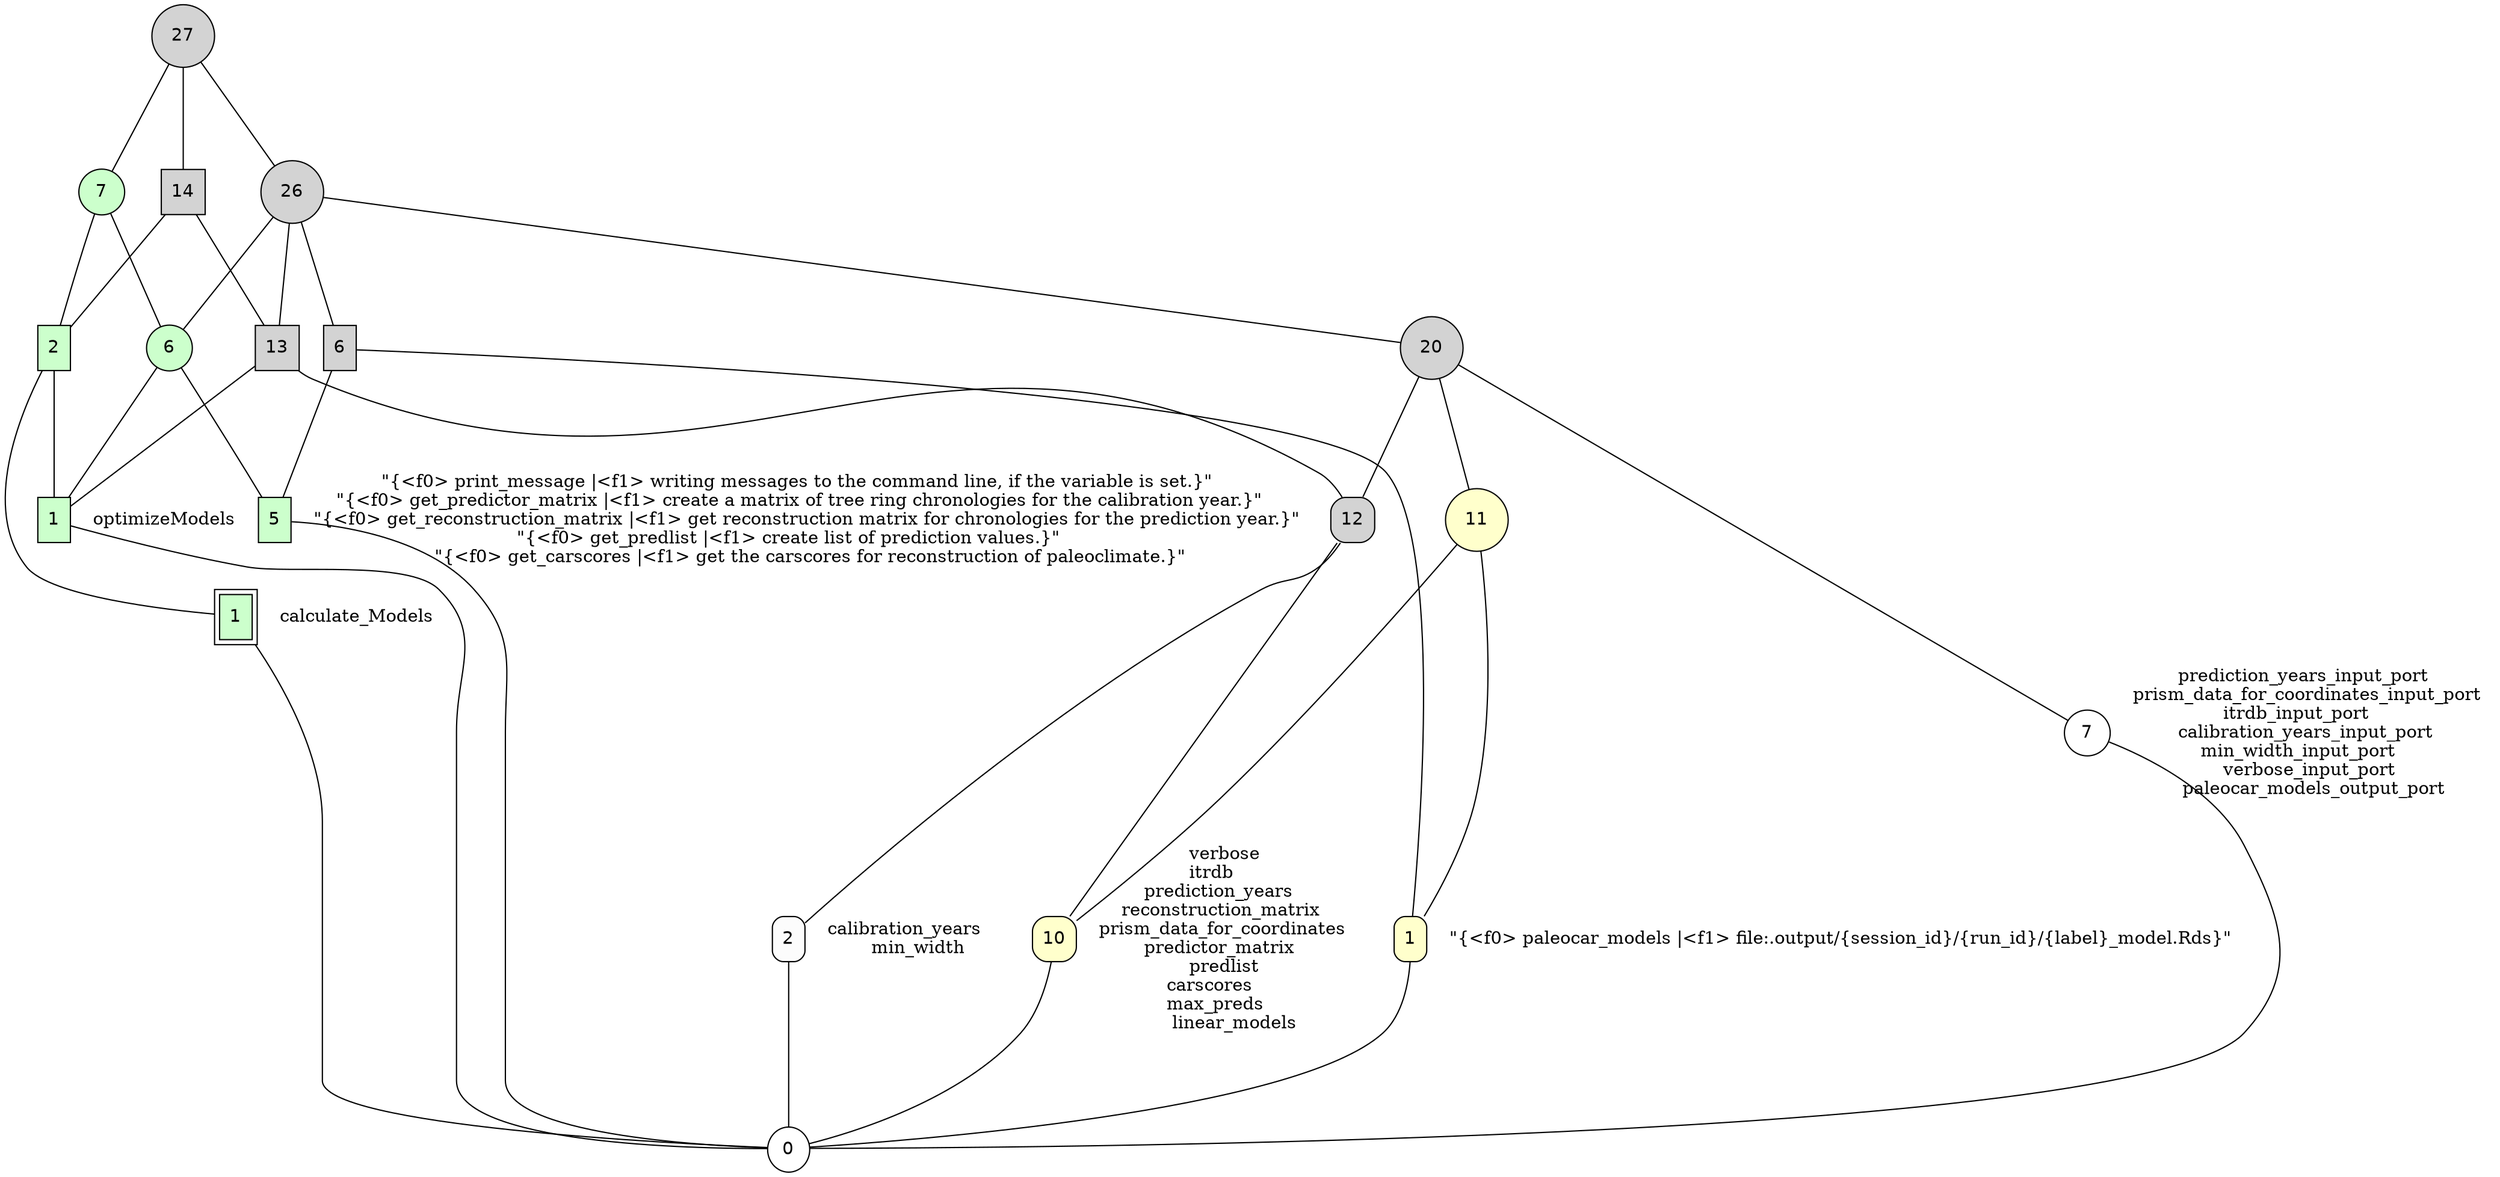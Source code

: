 // <Lattice object of 7 atoms 19 concepts 3 coatoms at 0x111e78d68>
digraph Lattice {
	node [label="" shape=circle style=filled width=.25]
	edge [dir=none labeldistance=1.5 minlen=2]
	c0 ["''"="''" fillcolor="" fontname=Helvetica label=0 peripheries="" rankdir=LR shape="" style="" width=0.2]
	c1 [fillcolor="#CCFFCC" fontname=Helvetica label=1 peripheries=1 shape=box style=filled]
	c1 -> c1 [label=optimizeModels color=transparent labelangle=270]
	c1 -> c0
	c2 [fillcolor="#CCFFCC" fontname=Helvetica label=1 peripheries=2 shape=box style=filled]
	c2 -> c2 [label=calculate_Models color=transparent labelangle=270]
	c2 -> c0
	c3 [fillcolor="#FFFFCC" fontname=Helvetica label=1 peripheries=1 rankdir=LR shape=record style="rounded,filled"]
	c3 -> c3 [label="\"{<f0> paleocar_models |<f1> file\:.output/\{session_id\}/\{run_id\}/\{label\}_model.Rds}\"" color=transparent labelangle=270]
	c3 -> c0
	c4 [fillcolor="#CCFFCC" fontname=Helvetica label=2 shape=box style=filled]
	c4 -> c1
	c4 -> c2
	c5 [fillcolor="#FCFCFC" fontname=Helvetica label=2 peripheries=1 shape=box style="rounded,filled"]
	c5 -> c5 [label="calibration_years	
min_width" color=transparent labelangle=270]
	c5 -> c0
	c6 [fillcolor="#CCFFCC" fontname=Helvetica label=5 peripheries=1 rankdir=LR shape=record style=filled]
	c6 -> c6 [label="\"{<f0> print_message |<f1> writing messages to the command line, if the variable is set.}\"	
\"{<f0> get_predictor_matrix |<f1> create a matrix of tree ring chronologies for the calibration year.}\"	
\"{<f0> get_reconstruction_matrix |<f1> get reconstruction matrix for chronologies for the prediction year.}\"	
\"{<f0> get_predlist |<f1> create list of prediction values.}\"	
\"{<f0> get_carscores |<f1> get the carscores for reconstruction of paleoclimate.}\"" color=transparent labelangle=270]
	c6 -> c0
	c7 [fillcolor="#CCFFCC" fontname=Helvetica label=6 peripheries=1 style=filled]
	c7 -> c1
	c7 -> c6
	c8 [fontname=Helvetica label=6 peripheries=1 rankdir=LR shape=record]
	c8 -> c3
	c8 -> c6
	c9 [fillcolor="#CCFFCC" fontname=Helvetica label=7 style=filled]
	c9 -> c4
	c9 -> c7
	c10 [fillcolor="#FFFFFF" fontname=Helvetica label=7 peripheries=1 shape=circle style="rounded,filled" width=0.2]
	c10 -> c10 [label="prediction_years_input_port	
prism_data_for_coordinates_input_port	
itrdb_input_port	
calibration_years_input_port	
min_width_input_port	
verbose_input_port	
paleocar_models_output_port" color=transparent labelangle=270]
	c10 -> c0
	c11 [fillcolor="#FFFFCC" fontname=Helvetica label=10 peripheries=1 shape=box style="rounded,filled"]
	c11 -> c11 [label="verbose	
itrdb	
prediction_years	
reconstruction_matrix	
prism_data_for_coordinates	
predictor_matrix	
predlist	
carscores	
max_preds	
linear_models" color=transparent labelangle=270]
	c11 -> c0
	c12 [fillcolor="#FFFFCC" fontname=Helvetica label=11 peripheries=1 style="rounded,filled"]
	c12 -> c3
	c12 -> c11
	c13 [fontname=Helvetica label=12 peripheries=1 shape=box style="rounded,filled"]
	c13 -> c5
	c13 -> c11
	c14 [fontname=Helvetica label=13 peripheries=1 shape=box]
	c14 -> c1
	c14 -> c13
	c15 [fontname=Helvetica label=14 shape=box]
	c15 -> c4
	c15 -> c14
	c16 [fontname=Helvetica label=20 peripheries=1 style="rounded,filled"]
	c16 -> c10
	c16 -> c12
	c16 -> c13
	c17 [fontname=Helvetica label=26 peripheries=1]
	c17 -> c7
	c17 -> c8
	c17 -> c14
	c17 -> c16
	c18 [fontname=Helvetica label=27]
	c18 -> c9
	c18 -> c15
	c18 -> c17
}
